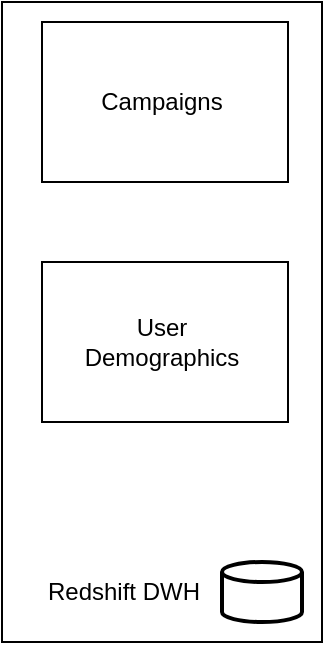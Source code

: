 <mxfile version="21.7.4" type="github">
  <diagram name="Page-1" id="XPvFYeZU_mqQ_57prnjv">
    <mxGraphModel dx="880" dy="446" grid="1" gridSize="10" guides="1" tooltips="1" connect="1" arrows="1" fold="1" page="1" pageScale="1" pageWidth="827" pageHeight="1169" math="0" shadow="0">
      <root>
        <mxCell id="0" />
        <mxCell id="1" parent="0" />
        <mxCell id="rWK_Hk4ZgVPo0p1i_7MY-1" value="" style="rounded=0;whiteSpace=wrap;html=1;" vertex="1" parent="1">
          <mxGeometry x="40" y="40" width="160" height="320" as="geometry" />
        </mxCell>
        <mxCell id="rWK_Hk4ZgVPo0p1i_7MY-3" value="" style="strokeWidth=2;html=1;shape=mxgraph.flowchart.database;whiteSpace=wrap;" vertex="1" parent="1">
          <mxGeometry x="150" y="320" width="40" height="30" as="geometry" />
        </mxCell>
        <mxCell id="rWK_Hk4ZgVPo0p1i_7MY-4" value="" style="rounded=0;whiteSpace=wrap;html=1;" vertex="1" parent="1">
          <mxGeometry x="60" y="50" width="123" height="80" as="geometry" />
        </mxCell>
        <mxCell id="rWK_Hk4ZgVPo0p1i_7MY-6" value="" style="rounded=0;whiteSpace=wrap;html=1;" vertex="1" parent="1">
          <mxGeometry x="60" y="170" width="123" height="80" as="geometry" />
        </mxCell>
        <mxCell id="rWK_Hk4ZgVPo0p1i_7MY-7" value="Redshift DWH" style="text;html=1;strokeColor=none;fillColor=none;align=center;verticalAlign=middle;whiteSpace=wrap;rounded=0;" vertex="1" parent="1">
          <mxGeometry x="50" y="310" width="102" height="50" as="geometry" />
        </mxCell>
        <mxCell id="rWK_Hk4ZgVPo0p1i_7MY-8" value="Campaigns" style="text;html=1;strokeColor=none;fillColor=none;align=center;verticalAlign=middle;whiteSpace=wrap;rounded=0;" vertex="1" parent="1">
          <mxGeometry x="69" y="65" width="102" height="50" as="geometry" />
        </mxCell>
        <mxCell id="rWK_Hk4ZgVPo0p1i_7MY-9" value="User Demographics" style="text;html=1;strokeColor=none;fillColor=none;align=center;verticalAlign=middle;whiteSpace=wrap;rounded=0;" vertex="1" parent="1">
          <mxGeometry x="69" y="185" width="102" height="50" as="geometry" />
        </mxCell>
      </root>
    </mxGraphModel>
  </diagram>
</mxfile>
